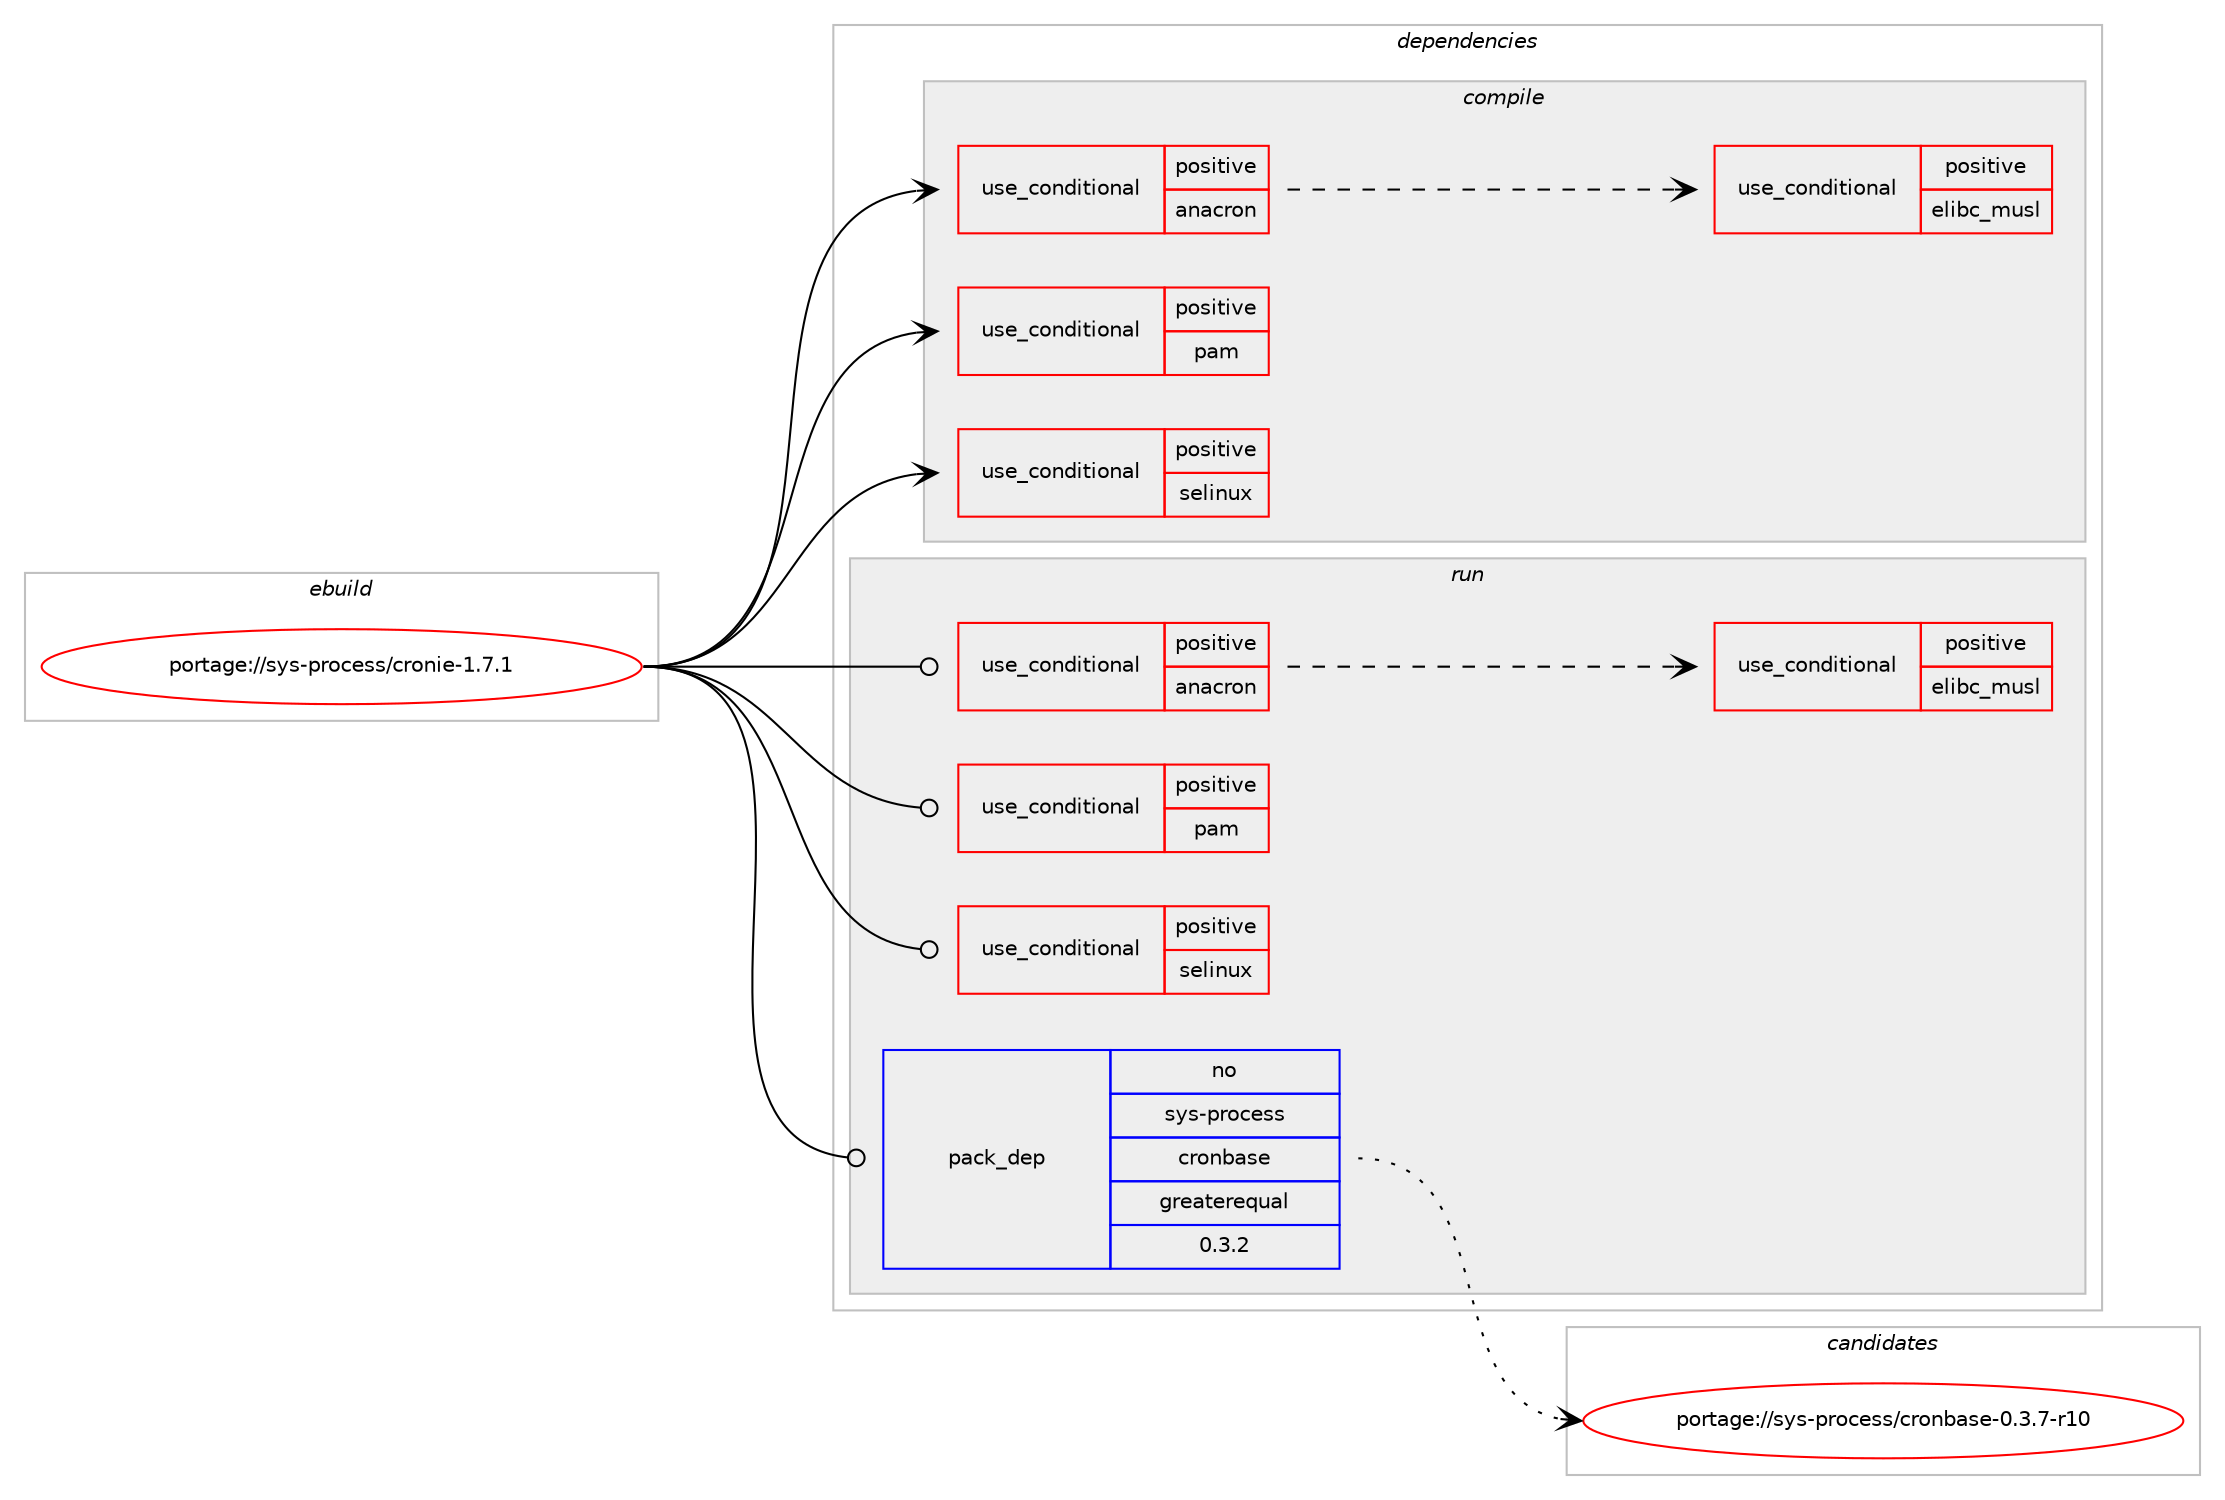 digraph prolog {

# *************
# Graph options
# *************

newrank=true;
concentrate=true;
compound=true;
graph [rankdir=LR,fontname=Helvetica,fontsize=10,ranksep=1.5];#, ranksep=2.5, nodesep=0.2];
edge  [arrowhead=vee];
node  [fontname=Helvetica,fontsize=10];

# **********
# The ebuild
# **********

subgraph cluster_leftcol {
color=gray;
rank=same;
label=<<i>ebuild</i>>;
id [label="portage://sys-process/cronie-1.7.1", color=red, width=4, href="../sys-process/cronie-1.7.1.svg"];
}

# ****************
# The dependencies
# ****************

subgraph cluster_midcol {
color=gray;
label=<<i>dependencies</i>>;
subgraph cluster_compile {
fillcolor="#eeeeee";
style=filled;
label=<<i>compile</i>>;
subgraph cond11962 {
dependency16908 [label=<<TABLE BORDER="0" CELLBORDER="1" CELLSPACING="0" CELLPADDING="4"><TR><TD ROWSPAN="3" CELLPADDING="10">use_conditional</TD></TR><TR><TD>positive</TD></TR><TR><TD>anacron</TD></TR></TABLE>>, shape=none, color=red];
# *** BEGIN UNKNOWN DEPENDENCY TYPE (TODO) ***
# dependency16908 -> package_dependency(portage://sys-process/cronie-1.7.1,install,weak,sys-process,anacron,none,[,,],[],[])
# *** END UNKNOWN DEPENDENCY TYPE (TODO) ***

# *** BEGIN UNKNOWN DEPENDENCY TYPE (TODO) ***
# dependency16908 -> package_dependency(portage://sys-process/cronie-1.7.1,install,weak,sys-process,systemd-cron,none,[,,],[],[])
# *** END UNKNOWN DEPENDENCY TYPE (TODO) ***

subgraph cond11963 {
dependency16909 [label=<<TABLE BORDER="0" CELLBORDER="1" CELLSPACING="0" CELLPADDING="4"><TR><TD ROWSPAN="3" CELLPADDING="10">use_conditional</TD></TR><TR><TD>positive</TD></TR><TR><TD>elibc_musl</TD></TR></TABLE>>, shape=none, color=red];
# *** BEGIN UNKNOWN DEPENDENCY TYPE (TODO) ***
# dependency16909 -> package_dependency(portage://sys-process/cronie-1.7.1,install,no,sys-libs,obstack-standalone,none,[,,],[],[])
# *** END UNKNOWN DEPENDENCY TYPE (TODO) ***

}
dependency16908:e -> dependency16909:w [weight=20,style="dashed",arrowhead="vee"];
}
id:e -> dependency16908:w [weight=20,style="solid",arrowhead="vee"];
subgraph cond11964 {
dependency16910 [label=<<TABLE BORDER="0" CELLBORDER="1" CELLSPACING="0" CELLPADDING="4"><TR><TD ROWSPAN="3" CELLPADDING="10">use_conditional</TD></TR><TR><TD>positive</TD></TR><TR><TD>pam</TD></TR></TABLE>>, shape=none, color=red];
# *** BEGIN UNKNOWN DEPENDENCY TYPE (TODO) ***
# dependency16910 -> package_dependency(portage://sys-process/cronie-1.7.1,install,no,sys-libs,pam,none,[,,],[],[])
# *** END UNKNOWN DEPENDENCY TYPE (TODO) ***

}
id:e -> dependency16910:w [weight=20,style="solid",arrowhead="vee"];
subgraph cond11965 {
dependency16911 [label=<<TABLE BORDER="0" CELLBORDER="1" CELLSPACING="0" CELLPADDING="4"><TR><TD ROWSPAN="3" CELLPADDING="10">use_conditional</TD></TR><TR><TD>positive</TD></TR><TR><TD>selinux</TD></TR></TABLE>>, shape=none, color=red];
# *** BEGIN UNKNOWN DEPENDENCY TYPE (TODO) ***
# dependency16911 -> package_dependency(portage://sys-process/cronie-1.7.1,install,no,sys-libs,libselinux,none,[,,],[],[])
# *** END UNKNOWN DEPENDENCY TYPE (TODO) ***

}
id:e -> dependency16911:w [weight=20,style="solid",arrowhead="vee"];
}
subgraph cluster_compileandrun {
fillcolor="#eeeeee";
style=filled;
label=<<i>compile and run</i>>;
}
subgraph cluster_run {
fillcolor="#eeeeee";
style=filled;
label=<<i>run</i>>;
subgraph cond11966 {
dependency16912 [label=<<TABLE BORDER="0" CELLBORDER="1" CELLSPACING="0" CELLPADDING="4"><TR><TD ROWSPAN="3" CELLPADDING="10">use_conditional</TD></TR><TR><TD>positive</TD></TR><TR><TD>anacron</TD></TR></TABLE>>, shape=none, color=red];
# *** BEGIN UNKNOWN DEPENDENCY TYPE (TODO) ***
# dependency16912 -> package_dependency(portage://sys-process/cronie-1.7.1,run,weak,sys-process,anacron,none,[,,],[],[])
# *** END UNKNOWN DEPENDENCY TYPE (TODO) ***

# *** BEGIN UNKNOWN DEPENDENCY TYPE (TODO) ***
# dependency16912 -> package_dependency(portage://sys-process/cronie-1.7.1,run,weak,sys-process,systemd-cron,none,[,,],[],[])
# *** END UNKNOWN DEPENDENCY TYPE (TODO) ***

subgraph cond11967 {
dependency16913 [label=<<TABLE BORDER="0" CELLBORDER="1" CELLSPACING="0" CELLPADDING="4"><TR><TD ROWSPAN="3" CELLPADDING="10">use_conditional</TD></TR><TR><TD>positive</TD></TR><TR><TD>elibc_musl</TD></TR></TABLE>>, shape=none, color=red];
# *** BEGIN UNKNOWN DEPENDENCY TYPE (TODO) ***
# dependency16913 -> package_dependency(portage://sys-process/cronie-1.7.1,run,no,sys-libs,obstack-standalone,none,[,,],[],[])
# *** END UNKNOWN DEPENDENCY TYPE (TODO) ***

}
dependency16912:e -> dependency16913:w [weight=20,style="dashed",arrowhead="vee"];
}
id:e -> dependency16912:w [weight=20,style="solid",arrowhead="odot"];
subgraph cond11968 {
dependency16914 [label=<<TABLE BORDER="0" CELLBORDER="1" CELLSPACING="0" CELLPADDING="4"><TR><TD ROWSPAN="3" CELLPADDING="10">use_conditional</TD></TR><TR><TD>positive</TD></TR><TR><TD>pam</TD></TR></TABLE>>, shape=none, color=red];
# *** BEGIN UNKNOWN DEPENDENCY TYPE (TODO) ***
# dependency16914 -> package_dependency(portage://sys-process/cronie-1.7.1,run,no,sys-libs,pam,none,[,,],[],[])
# *** END UNKNOWN DEPENDENCY TYPE (TODO) ***

}
id:e -> dependency16914:w [weight=20,style="solid",arrowhead="odot"];
subgraph cond11969 {
dependency16915 [label=<<TABLE BORDER="0" CELLBORDER="1" CELLSPACING="0" CELLPADDING="4"><TR><TD ROWSPAN="3" CELLPADDING="10">use_conditional</TD></TR><TR><TD>positive</TD></TR><TR><TD>selinux</TD></TR></TABLE>>, shape=none, color=red];
# *** BEGIN UNKNOWN DEPENDENCY TYPE (TODO) ***
# dependency16915 -> package_dependency(portage://sys-process/cronie-1.7.1,run,no,sys-libs,libselinux,none,[,,],[],[])
# *** END UNKNOWN DEPENDENCY TYPE (TODO) ***

}
id:e -> dependency16915:w [weight=20,style="solid",arrowhead="odot"];
# *** BEGIN UNKNOWN DEPENDENCY TYPE (TODO) ***
# id -> package_dependency(portage://sys-process/cronie-1.7.1,run,no,acct-group,crontab,none,[,,],[],[])
# *** END UNKNOWN DEPENDENCY TYPE (TODO) ***

# *** BEGIN UNKNOWN DEPENDENCY TYPE (TODO) ***
# id -> package_dependency(portage://sys-process/cronie-1.7.1,run,no,sys-apps,debianutils,none,[,,],[],[])
# *** END UNKNOWN DEPENDENCY TYPE (TODO) ***

subgraph pack4785 {
dependency16916 [label=<<TABLE BORDER="0" CELLBORDER="1" CELLSPACING="0" CELLPADDING="4" WIDTH="220"><TR><TD ROWSPAN="6" CELLPADDING="30">pack_dep</TD></TR><TR><TD WIDTH="110">no</TD></TR><TR><TD>sys-process</TD></TR><TR><TD>cronbase</TD></TR><TR><TD>greaterequal</TD></TR><TR><TD>0.3.2</TD></TR></TABLE>>, shape=none, color=blue];
}
id:e -> dependency16916:w [weight=20,style="solid",arrowhead="odot"];
# *** BEGIN UNKNOWN DEPENDENCY TYPE (TODO) ***
# id -> package_dependency(portage://sys-process/cronie-1.7.1,run,weak,sys-process,bcron,none,[,,],[],[])
# *** END UNKNOWN DEPENDENCY TYPE (TODO) ***

# *** BEGIN UNKNOWN DEPENDENCY TYPE (TODO) ***
# id -> package_dependency(portage://sys-process/cronie-1.7.1,run,weak,sys-process,dcron,none,[,,],[],[])
# *** END UNKNOWN DEPENDENCY TYPE (TODO) ***

# *** BEGIN UNKNOWN DEPENDENCY TYPE (TODO) ***
# id -> package_dependency(portage://sys-process/cronie-1.7.1,run,weak,sys-process,fcron,none,[,,],[],[])
# *** END UNKNOWN DEPENDENCY TYPE (TODO) ***

}
}

# **************
# The candidates
# **************

subgraph cluster_choices {
rank=same;
color=gray;
label=<<i>candidates</i>>;

subgraph choice4785 {
color=black;
nodesep=1;
choice115121115451121141119910111511547991141111109897115101454846514655451144948 [label="portage://sys-process/cronbase-0.3.7-r10", color=red, width=4,href="../sys-process/cronbase-0.3.7-r10.svg"];
dependency16916:e -> choice115121115451121141119910111511547991141111109897115101454846514655451144948:w [style=dotted,weight="100"];
}
}

}
